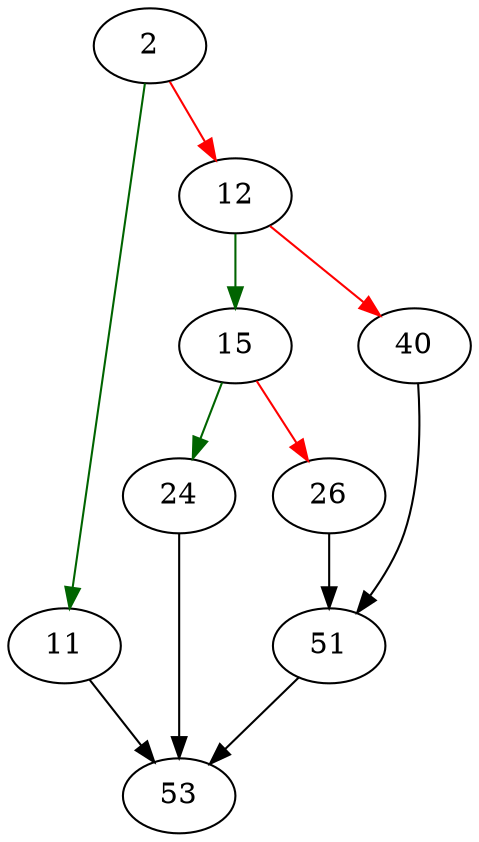 strict digraph "rowSetNDeepTree" {
	// Node definitions.
	2 [entry=true];
	11;
	12;
	53;
	15;
	40;
	24;
	26;
	51;

	// Edge definitions.
	2 -> 11 [
		color=darkgreen
		cond=true
	];
	2 -> 12 [
		color=red
		cond=false
	];
	11 -> 53;
	12 -> 15 [
		color=darkgreen
		cond=true
	];
	12 -> 40 [
		color=red
		cond=false
	];
	15 -> 24 [
		color=darkgreen
		cond=true
	];
	15 -> 26 [
		color=red
		cond=false
	];
	40 -> 51;
	24 -> 53;
	26 -> 51;
	51 -> 53;
}